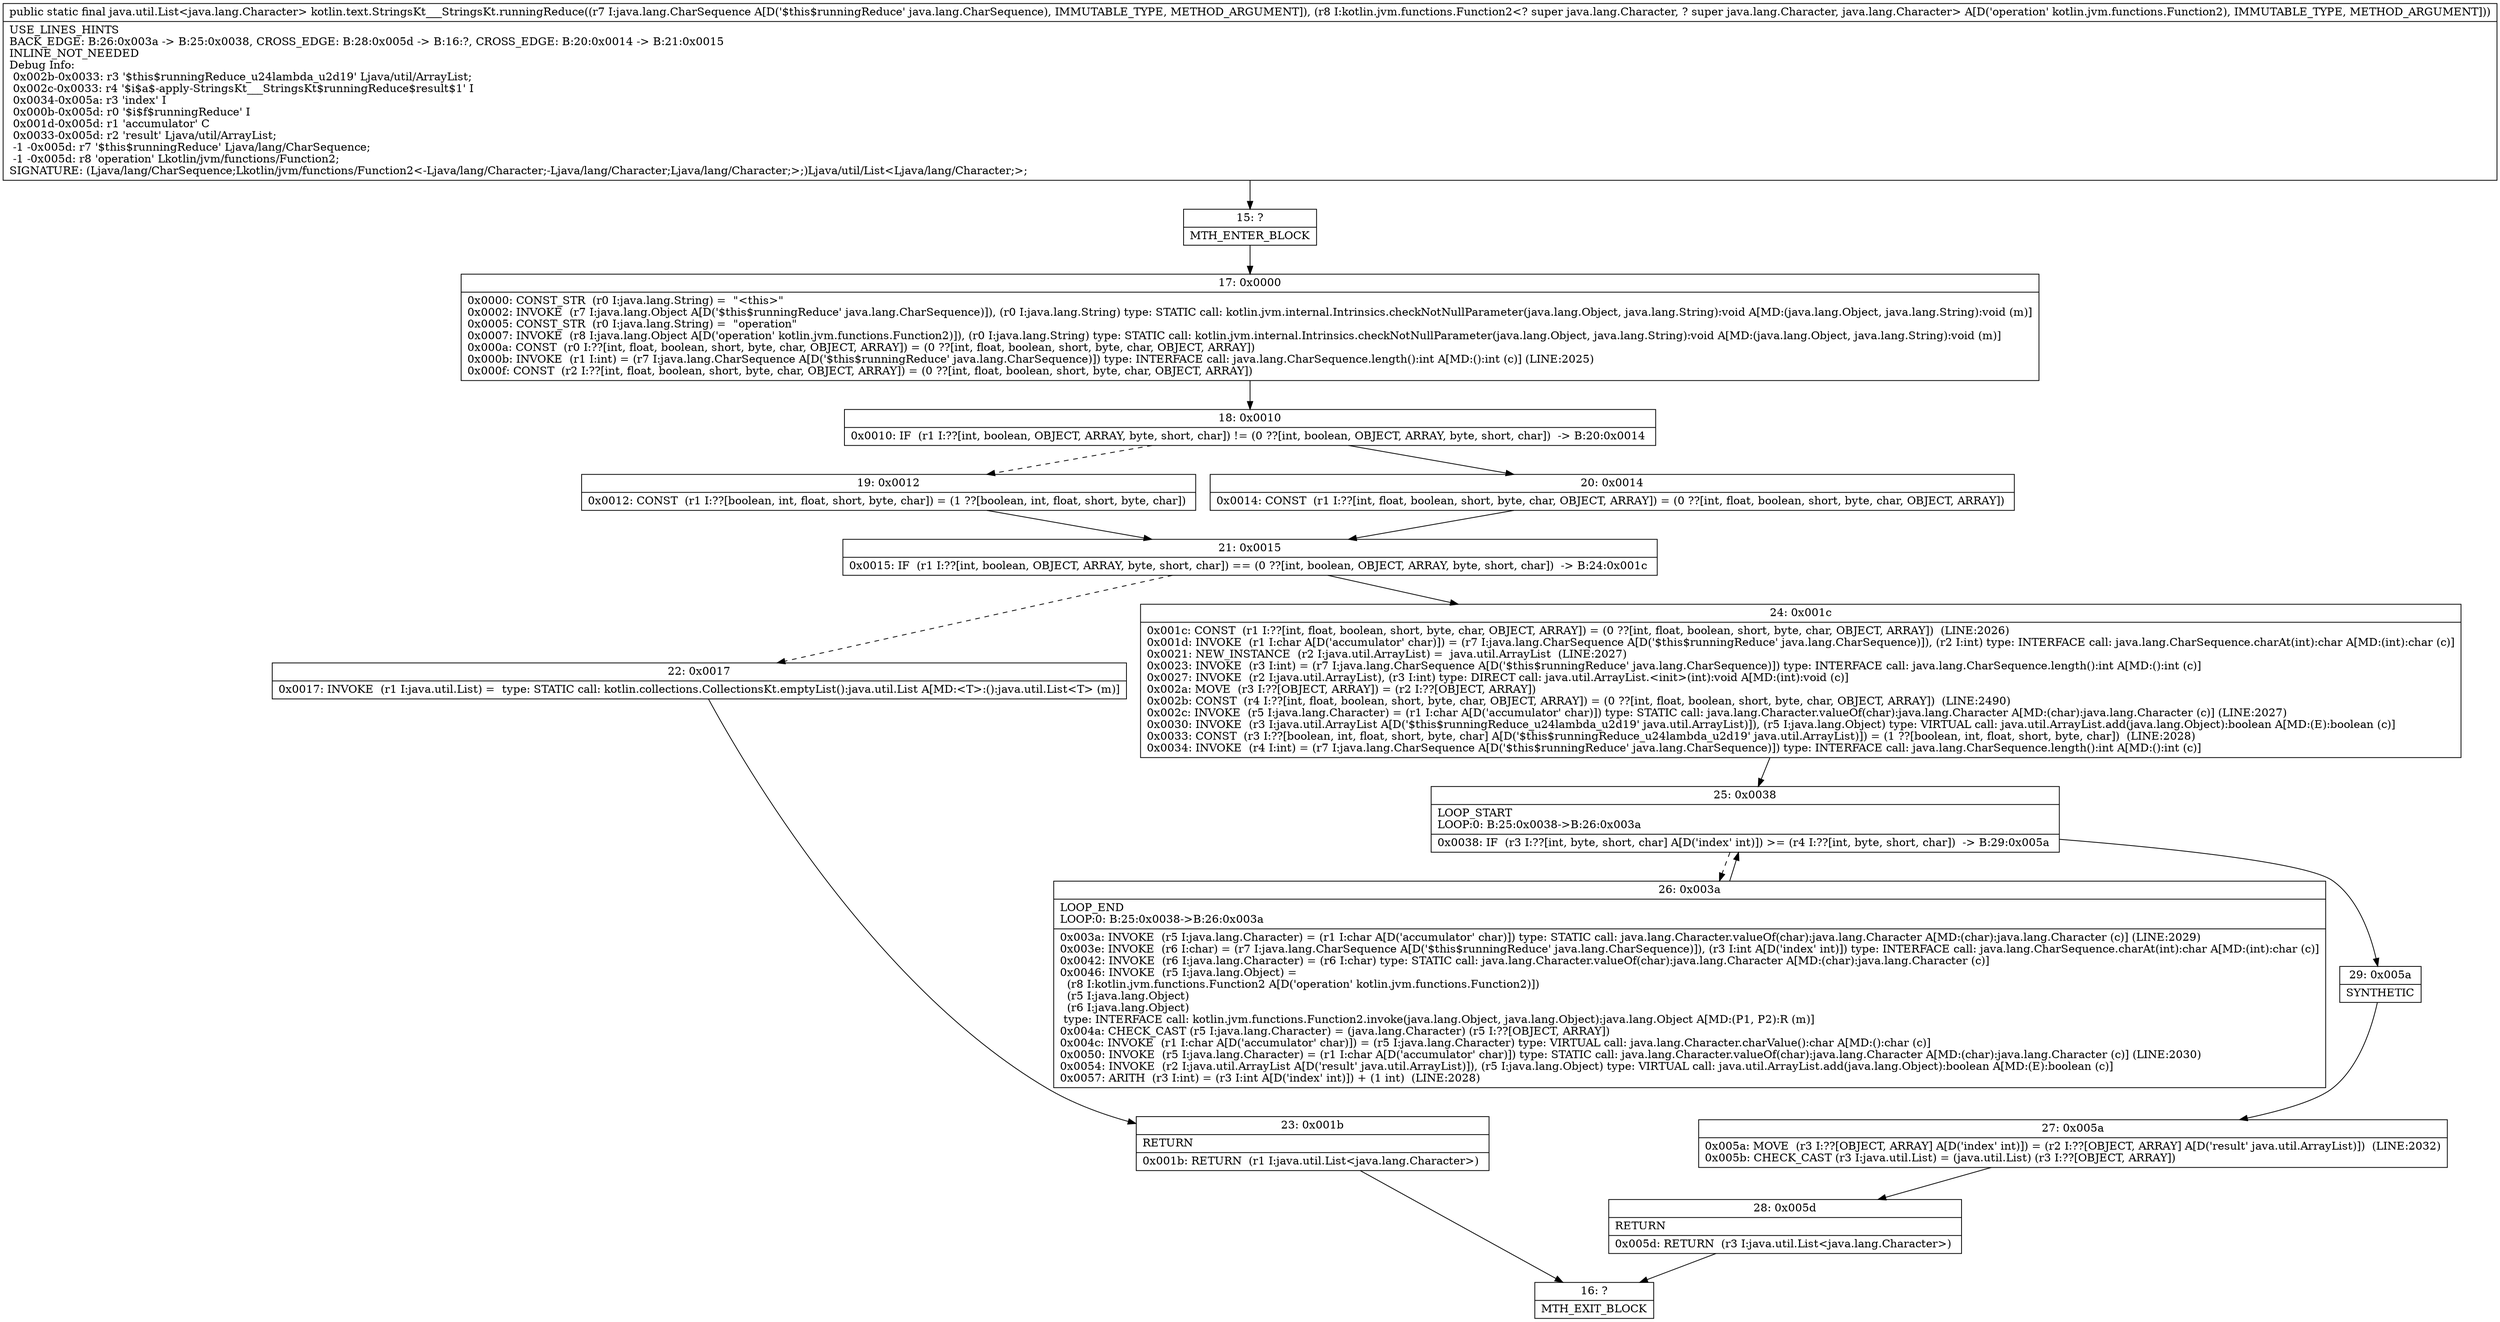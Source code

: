 digraph "CFG forkotlin.text.StringsKt___StringsKt.runningReduce(Ljava\/lang\/CharSequence;Lkotlin\/jvm\/functions\/Function2;)Ljava\/util\/List;" {
Node_15 [shape=record,label="{15\:\ ?|MTH_ENTER_BLOCK\l}"];
Node_17 [shape=record,label="{17\:\ 0x0000|0x0000: CONST_STR  (r0 I:java.lang.String) =  \"\<this\>\" \l0x0002: INVOKE  (r7 I:java.lang.Object A[D('$this$runningReduce' java.lang.CharSequence)]), (r0 I:java.lang.String) type: STATIC call: kotlin.jvm.internal.Intrinsics.checkNotNullParameter(java.lang.Object, java.lang.String):void A[MD:(java.lang.Object, java.lang.String):void (m)]\l0x0005: CONST_STR  (r0 I:java.lang.String) =  \"operation\" \l0x0007: INVOKE  (r8 I:java.lang.Object A[D('operation' kotlin.jvm.functions.Function2)]), (r0 I:java.lang.String) type: STATIC call: kotlin.jvm.internal.Intrinsics.checkNotNullParameter(java.lang.Object, java.lang.String):void A[MD:(java.lang.Object, java.lang.String):void (m)]\l0x000a: CONST  (r0 I:??[int, float, boolean, short, byte, char, OBJECT, ARRAY]) = (0 ??[int, float, boolean, short, byte, char, OBJECT, ARRAY]) \l0x000b: INVOKE  (r1 I:int) = (r7 I:java.lang.CharSequence A[D('$this$runningReduce' java.lang.CharSequence)]) type: INTERFACE call: java.lang.CharSequence.length():int A[MD:():int (c)] (LINE:2025)\l0x000f: CONST  (r2 I:??[int, float, boolean, short, byte, char, OBJECT, ARRAY]) = (0 ??[int, float, boolean, short, byte, char, OBJECT, ARRAY]) \l}"];
Node_18 [shape=record,label="{18\:\ 0x0010|0x0010: IF  (r1 I:??[int, boolean, OBJECT, ARRAY, byte, short, char]) != (0 ??[int, boolean, OBJECT, ARRAY, byte, short, char])  \-\> B:20:0x0014 \l}"];
Node_19 [shape=record,label="{19\:\ 0x0012|0x0012: CONST  (r1 I:??[boolean, int, float, short, byte, char]) = (1 ??[boolean, int, float, short, byte, char]) \l}"];
Node_21 [shape=record,label="{21\:\ 0x0015|0x0015: IF  (r1 I:??[int, boolean, OBJECT, ARRAY, byte, short, char]) == (0 ??[int, boolean, OBJECT, ARRAY, byte, short, char])  \-\> B:24:0x001c \l}"];
Node_22 [shape=record,label="{22\:\ 0x0017|0x0017: INVOKE  (r1 I:java.util.List) =  type: STATIC call: kotlin.collections.CollectionsKt.emptyList():java.util.List A[MD:\<T\>:():java.util.List\<T\> (m)]\l}"];
Node_23 [shape=record,label="{23\:\ 0x001b|RETURN\l|0x001b: RETURN  (r1 I:java.util.List\<java.lang.Character\>) \l}"];
Node_16 [shape=record,label="{16\:\ ?|MTH_EXIT_BLOCK\l}"];
Node_24 [shape=record,label="{24\:\ 0x001c|0x001c: CONST  (r1 I:??[int, float, boolean, short, byte, char, OBJECT, ARRAY]) = (0 ??[int, float, boolean, short, byte, char, OBJECT, ARRAY])  (LINE:2026)\l0x001d: INVOKE  (r1 I:char A[D('accumulator' char)]) = (r7 I:java.lang.CharSequence A[D('$this$runningReduce' java.lang.CharSequence)]), (r2 I:int) type: INTERFACE call: java.lang.CharSequence.charAt(int):char A[MD:(int):char (c)]\l0x0021: NEW_INSTANCE  (r2 I:java.util.ArrayList) =  java.util.ArrayList  (LINE:2027)\l0x0023: INVOKE  (r3 I:int) = (r7 I:java.lang.CharSequence A[D('$this$runningReduce' java.lang.CharSequence)]) type: INTERFACE call: java.lang.CharSequence.length():int A[MD:():int (c)]\l0x0027: INVOKE  (r2 I:java.util.ArrayList), (r3 I:int) type: DIRECT call: java.util.ArrayList.\<init\>(int):void A[MD:(int):void (c)]\l0x002a: MOVE  (r3 I:??[OBJECT, ARRAY]) = (r2 I:??[OBJECT, ARRAY]) \l0x002b: CONST  (r4 I:??[int, float, boolean, short, byte, char, OBJECT, ARRAY]) = (0 ??[int, float, boolean, short, byte, char, OBJECT, ARRAY])  (LINE:2490)\l0x002c: INVOKE  (r5 I:java.lang.Character) = (r1 I:char A[D('accumulator' char)]) type: STATIC call: java.lang.Character.valueOf(char):java.lang.Character A[MD:(char):java.lang.Character (c)] (LINE:2027)\l0x0030: INVOKE  (r3 I:java.util.ArrayList A[D('$this$runningReduce_u24lambda_u2d19' java.util.ArrayList)]), (r5 I:java.lang.Object) type: VIRTUAL call: java.util.ArrayList.add(java.lang.Object):boolean A[MD:(E):boolean (c)]\l0x0033: CONST  (r3 I:??[boolean, int, float, short, byte, char] A[D('$this$runningReduce_u24lambda_u2d19' java.util.ArrayList)]) = (1 ??[boolean, int, float, short, byte, char])  (LINE:2028)\l0x0034: INVOKE  (r4 I:int) = (r7 I:java.lang.CharSequence A[D('$this$runningReduce' java.lang.CharSequence)]) type: INTERFACE call: java.lang.CharSequence.length():int A[MD:():int (c)]\l}"];
Node_25 [shape=record,label="{25\:\ 0x0038|LOOP_START\lLOOP:0: B:25:0x0038\-\>B:26:0x003a\l|0x0038: IF  (r3 I:??[int, byte, short, char] A[D('index' int)]) \>= (r4 I:??[int, byte, short, char])  \-\> B:29:0x005a \l}"];
Node_26 [shape=record,label="{26\:\ 0x003a|LOOP_END\lLOOP:0: B:25:0x0038\-\>B:26:0x003a\l|0x003a: INVOKE  (r5 I:java.lang.Character) = (r1 I:char A[D('accumulator' char)]) type: STATIC call: java.lang.Character.valueOf(char):java.lang.Character A[MD:(char):java.lang.Character (c)] (LINE:2029)\l0x003e: INVOKE  (r6 I:char) = (r7 I:java.lang.CharSequence A[D('$this$runningReduce' java.lang.CharSequence)]), (r3 I:int A[D('index' int)]) type: INTERFACE call: java.lang.CharSequence.charAt(int):char A[MD:(int):char (c)]\l0x0042: INVOKE  (r6 I:java.lang.Character) = (r6 I:char) type: STATIC call: java.lang.Character.valueOf(char):java.lang.Character A[MD:(char):java.lang.Character (c)]\l0x0046: INVOKE  (r5 I:java.lang.Object) = \l  (r8 I:kotlin.jvm.functions.Function2 A[D('operation' kotlin.jvm.functions.Function2)])\l  (r5 I:java.lang.Object)\l  (r6 I:java.lang.Object)\l type: INTERFACE call: kotlin.jvm.functions.Function2.invoke(java.lang.Object, java.lang.Object):java.lang.Object A[MD:(P1, P2):R (m)]\l0x004a: CHECK_CAST (r5 I:java.lang.Character) = (java.lang.Character) (r5 I:??[OBJECT, ARRAY]) \l0x004c: INVOKE  (r1 I:char A[D('accumulator' char)]) = (r5 I:java.lang.Character) type: VIRTUAL call: java.lang.Character.charValue():char A[MD:():char (c)]\l0x0050: INVOKE  (r5 I:java.lang.Character) = (r1 I:char A[D('accumulator' char)]) type: STATIC call: java.lang.Character.valueOf(char):java.lang.Character A[MD:(char):java.lang.Character (c)] (LINE:2030)\l0x0054: INVOKE  (r2 I:java.util.ArrayList A[D('result' java.util.ArrayList)]), (r5 I:java.lang.Object) type: VIRTUAL call: java.util.ArrayList.add(java.lang.Object):boolean A[MD:(E):boolean (c)]\l0x0057: ARITH  (r3 I:int) = (r3 I:int A[D('index' int)]) + (1 int)  (LINE:2028)\l}"];
Node_29 [shape=record,label="{29\:\ 0x005a|SYNTHETIC\l}"];
Node_27 [shape=record,label="{27\:\ 0x005a|0x005a: MOVE  (r3 I:??[OBJECT, ARRAY] A[D('index' int)]) = (r2 I:??[OBJECT, ARRAY] A[D('result' java.util.ArrayList)])  (LINE:2032)\l0x005b: CHECK_CAST (r3 I:java.util.List) = (java.util.List) (r3 I:??[OBJECT, ARRAY]) \l}"];
Node_28 [shape=record,label="{28\:\ 0x005d|RETURN\l|0x005d: RETURN  (r3 I:java.util.List\<java.lang.Character\>) \l}"];
Node_20 [shape=record,label="{20\:\ 0x0014|0x0014: CONST  (r1 I:??[int, float, boolean, short, byte, char, OBJECT, ARRAY]) = (0 ??[int, float, boolean, short, byte, char, OBJECT, ARRAY]) \l}"];
MethodNode[shape=record,label="{public static final java.util.List\<java.lang.Character\> kotlin.text.StringsKt___StringsKt.runningReduce((r7 I:java.lang.CharSequence A[D('$this$runningReduce' java.lang.CharSequence), IMMUTABLE_TYPE, METHOD_ARGUMENT]), (r8 I:kotlin.jvm.functions.Function2\<? super java.lang.Character, ? super java.lang.Character, java.lang.Character\> A[D('operation' kotlin.jvm.functions.Function2), IMMUTABLE_TYPE, METHOD_ARGUMENT]))  | USE_LINES_HINTS\lBACK_EDGE: B:26:0x003a \-\> B:25:0x0038, CROSS_EDGE: B:28:0x005d \-\> B:16:?, CROSS_EDGE: B:20:0x0014 \-\> B:21:0x0015\lINLINE_NOT_NEEDED\lDebug Info:\l  0x002b\-0x0033: r3 '$this$runningReduce_u24lambda_u2d19' Ljava\/util\/ArrayList;\l  0x002c\-0x0033: r4 '$i$a$\-apply\-StringsKt___StringsKt$runningReduce$result$1' I\l  0x0034\-0x005a: r3 'index' I\l  0x000b\-0x005d: r0 '$i$f$runningReduce' I\l  0x001d\-0x005d: r1 'accumulator' C\l  0x0033\-0x005d: r2 'result' Ljava\/util\/ArrayList;\l  \-1 \-0x005d: r7 '$this$runningReduce' Ljava\/lang\/CharSequence;\l  \-1 \-0x005d: r8 'operation' Lkotlin\/jvm\/functions\/Function2;\lSIGNATURE: (Ljava\/lang\/CharSequence;Lkotlin\/jvm\/functions\/Function2\<\-Ljava\/lang\/Character;\-Ljava\/lang\/Character;Ljava\/lang\/Character;\>;)Ljava\/util\/List\<Ljava\/lang\/Character;\>;\l}"];
MethodNode -> Node_15;Node_15 -> Node_17;
Node_17 -> Node_18;
Node_18 -> Node_19[style=dashed];
Node_18 -> Node_20;
Node_19 -> Node_21;
Node_21 -> Node_22[style=dashed];
Node_21 -> Node_24;
Node_22 -> Node_23;
Node_23 -> Node_16;
Node_24 -> Node_25;
Node_25 -> Node_26[style=dashed];
Node_25 -> Node_29;
Node_26 -> Node_25;
Node_29 -> Node_27;
Node_27 -> Node_28;
Node_28 -> Node_16;
Node_20 -> Node_21;
}


